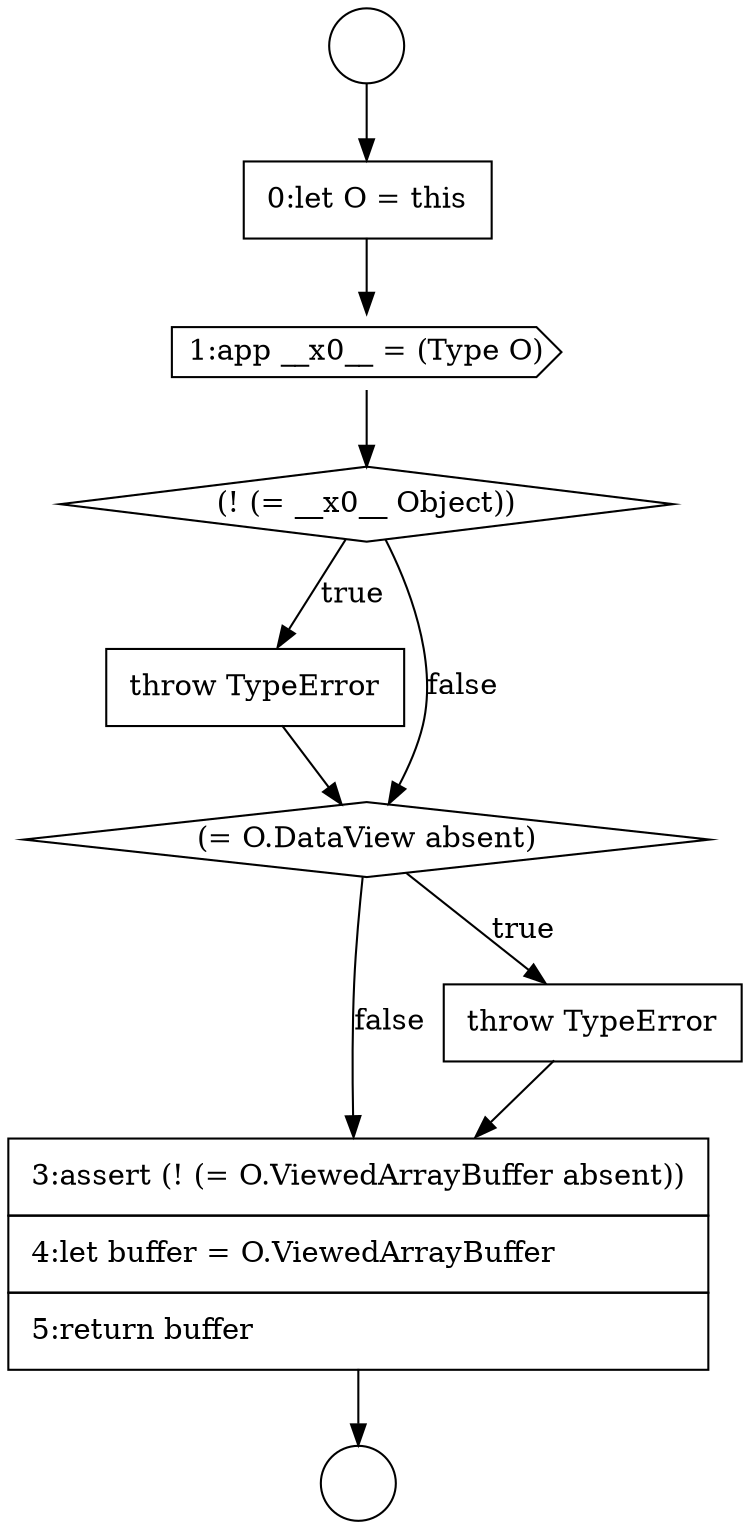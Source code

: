 digraph {
  node16003 [shape=circle label=" " color="black" fillcolor="white" style=filled]
  node16007 [shape=none, margin=0, label=<<font color="black">
    <table border="0" cellborder="1" cellspacing="0" cellpadding="10">
      <tr><td align="left">throw TypeError</td></tr>
    </table>
  </font>> color="black" fillcolor="white" style=filled]
  node16004 [shape=none, margin=0, label=<<font color="black">
    <table border="0" cellborder="1" cellspacing="0" cellpadding="10">
      <tr><td align="left">0:let O = this</td></tr>
    </table>
  </font>> color="black" fillcolor="white" style=filled]
  node16008 [shape=diamond, label=<<font color="black">(= O.DataView absent)</font>> color="black" fillcolor="white" style=filled]
  node16010 [shape=none, margin=0, label=<<font color="black">
    <table border="0" cellborder="1" cellspacing="0" cellpadding="10">
      <tr><td align="left">3:assert (! (= O.ViewedArrayBuffer absent))</td></tr>
      <tr><td align="left">4:let buffer = O.ViewedArrayBuffer</td></tr>
      <tr><td align="left">5:return buffer</td></tr>
    </table>
  </font>> color="black" fillcolor="white" style=filled]
  node16005 [shape=cds, label=<<font color="black">1:app __x0__ = (Type O)</font>> color="black" fillcolor="white" style=filled]
  node16009 [shape=none, margin=0, label=<<font color="black">
    <table border="0" cellborder="1" cellspacing="0" cellpadding="10">
      <tr><td align="left">throw TypeError</td></tr>
    </table>
  </font>> color="black" fillcolor="white" style=filled]
  node16006 [shape=diamond, label=<<font color="black">(! (= __x0__ Object))</font>> color="black" fillcolor="white" style=filled]
  node16002 [shape=circle label=" " color="black" fillcolor="white" style=filled]
  node16006 -> node16007 [label=<<font color="black">true</font>> color="black"]
  node16006 -> node16008 [label=<<font color="black">false</font>> color="black"]
  node16008 -> node16009 [label=<<font color="black">true</font>> color="black"]
  node16008 -> node16010 [label=<<font color="black">false</font>> color="black"]
  node16005 -> node16006 [ color="black"]
  node16002 -> node16004 [ color="black"]
  node16007 -> node16008 [ color="black"]
  node16009 -> node16010 [ color="black"]
  node16004 -> node16005 [ color="black"]
  node16010 -> node16003 [ color="black"]
}
